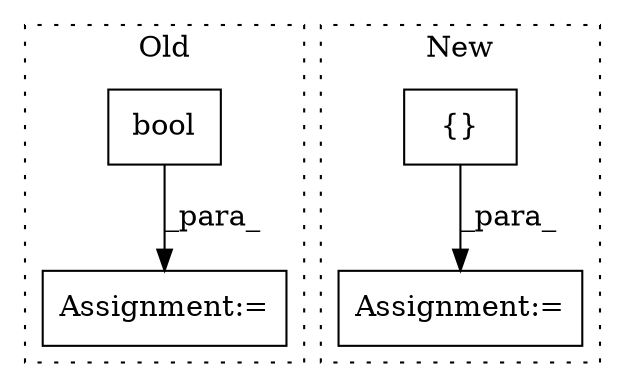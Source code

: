 digraph G {
subgraph cluster0 {
1 [label="bool" a="32" s="458" l="6" shape="box"];
4 [label="Assignment:=" a="7" s="534" l="2" shape="box"];
label = "Old";
style="dotted";
}
subgraph cluster1 {
2 [label="{}" a="4" s="455,489" l="1,1" shape="box"];
3 [label="Assignment:=" a="7" s="432" l="1" shape="box"];
label = "New";
style="dotted";
}
1 -> 4 [label="_para_"];
2 -> 3 [label="_para_"];
}